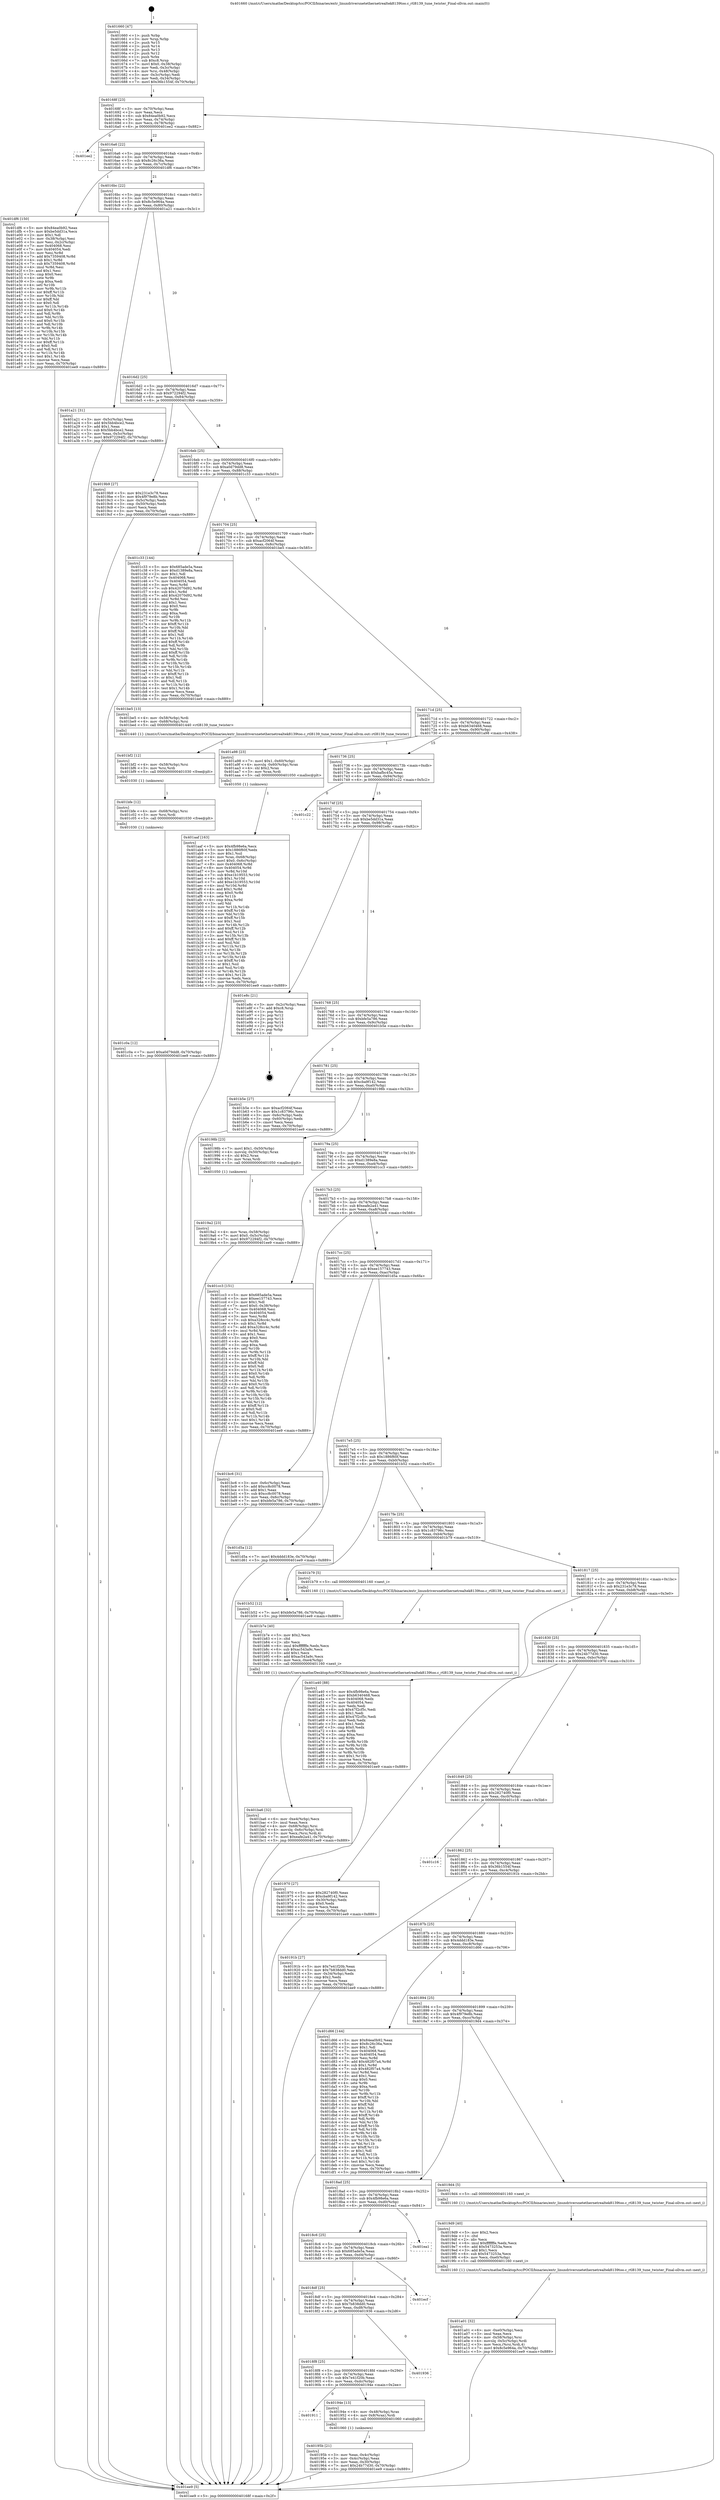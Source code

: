 digraph "0x401660" {
  label = "0x401660 (/mnt/c/Users/mathe/Desktop/tcc/POCII/binaries/extr_linuxdriversnetethernetrealtek8139too.c_rtl8139_tune_twister_Final-ollvm.out::main(0))"
  labelloc = "t"
  node[shape=record]

  Entry [label="",width=0.3,height=0.3,shape=circle,fillcolor=black,style=filled]
  "0x40168f" [label="{
     0x40168f [23]\l
     | [instrs]\l
     &nbsp;&nbsp;0x40168f \<+3\>: mov -0x70(%rbp),%eax\l
     &nbsp;&nbsp;0x401692 \<+2\>: mov %eax,%ecx\l
     &nbsp;&nbsp;0x401694 \<+6\>: sub $0x84ea0b92,%ecx\l
     &nbsp;&nbsp;0x40169a \<+3\>: mov %eax,-0x74(%rbp)\l
     &nbsp;&nbsp;0x40169d \<+3\>: mov %ecx,-0x78(%rbp)\l
     &nbsp;&nbsp;0x4016a0 \<+6\>: je 0000000000401ee2 \<main+0x882\>\l
  }"]
  "0x401ee2" [label="{
     0x401ee2\l
  }", style=dashed]
  "0x4016a6" [label="{
     0x4016a6 [22]\l
     | [instrs]\l
     &nbsp;&nbsp;0x4016a6 \<+5\>: jmp 00000000004016ab \<main+0x4b\>\l
     &nbsp;&nbsp;0x4016ab \<+3\>: mov -0x74(%rbp),%eax\l
     &nbsp;&nbsp;0x4016ae \<+5\>: sub $0x8c26c36a,%eax\l
     &nbsp;&nbsp;0x4016b3 \<+3\>: mov %eax,-0x7c(%rbp)\l
     &nbsp;&nbsp;0x4016b6 \<+6\>: je 0000000000401df6 \<main+0x796\>\l
  }"]
  Exit [label="",width=0.3,height=0.3,shape=circle,fillcolor=black,style=filled,peripheries=2]
  "0x401df6" [label="{
     0x401df6 [150]\l
     | [instrs]\l
     &nbsp;&nbsp;0x401df6 \<+5\>: mov $0x84ea0b92,%eax\l
     &nbsp;&nbsp;0x401dfb \<+5\>: mov $0xbe5dd31a,%ecx\l
     &nbsp;&nbsp;0x401e00 \<+2\>: mov $0x1,%dl\l
     &nbsp;&nbsp;0x401e02 \<+3\>: mov -0x38(%rbp),%esi\l
     &nbsp;&nbsp;0x401e05 \<+3\>: mov %esi,-0x2c(%rbp)\l
     &nbsp;&nbsp;0x401e08 \<+7\>: mov 0x404068,%esi\l
     &nbsp;&nbsp;0x401e0f \<+7\>: mov 0x404054,%edi\l
     &nbsp;&nbsp;0x401e16 \<+3\>: mov %esi,%r8d\l
     &nbsp;&nbsp;0x401e19 \<+7\>: add $0x7359408,%r8d\l
     &nbsp;&nbsp;0x401e20 \<+4\>: sub $0x1,%r8d\l
     &nbsp;&nbsp;0x401e24 \<+7\>: sub $0x7359408,%r8d\l
     &nbsp;&nbsp;0x401e2b \<+4\>: imul %r8d,%esi\l
     &nbsp;&nbsp;0x401e2f \<+3\>: and $0x1,%esi\l
     &nbsp;&nbsp;0x401e32 \<+3\>: cmp $0x0,%esi\l
     &nbsp;&nbsp;0x401e35 \<+4\>: sete %r9b\l
     &nbsp;&nbsp;0x401e39 \<+3\>: cmp $0xa,%edi\l
     &nbsp;&nbsp;0x401e3c \<+4\>: setl %r10b\l
     &nbsp;&nbsp;0x401e40 \<+3\>: mov %r9b,%r11b\l
     &nbsp;&nbsp;0x401e43 \<+4\>: xor $0xff,%r11b\l
     &nbsp;&nbsp;0x401e47 \<+3\>: mov %r10b,%bl\l
     &nbsp;&nbsp;0x401e4a \<+3\>: xor $0xff,%bl\l
     &nbsp;&nbsp;0x401e4d \<+3\>: xor $0x0,%dl\l
     &nbsp;&nbsp;0x401e50 \<+3\>: mov %r11b,%r14b\l
     &nbsp;&nbsp;0x401e53 \<+4\>: and $0x0,%r14b\l
     &nbsp;&nbsp;0x401e57 \<+3\>: and %dl,%r9b\l
     &nbsp;&nbsp;0x401e5a \<+3\>: mov %bl,%r15b\l
     &nbsp;&nbsp;0x401e5d \<+4\>: and $0x0,%r15b\l
     &nbsp;&nbsp;0x401e61 \<+3\>: and %dl,%r10b\l
     &nbsp;&nbsp;0x401e64 \<+3\>: or %r9b,%r14b\l
     &nbsp;&nbsp;0x401e67 \<+3\>: or %r10b,%r15b\l
     &nbsp;&nbsp;0x401e6a \<+3\>: xor %r15b,%r14b\l
     &nbsp;&nbsp;0x401e6d \<+3\>: or %bl,%r11b\l
     &nbsp;&nbsp;0x401e70 \<+4\>: xor $0xff,%r11b\l
     &nbsp;&nbsp;0x401e74 \<+3\>: or $0x0,%dl\l
     &nbsp;&nbsp;0x401e77 \<+3\>: and %dl,%r11b\l
     &nbsp;&nbsp;0x401e7a \<+3\>: or %r11b,%r14b\l
     &nbsp;&nbsp;0x401e7d \<+4\>: test $0x1,%r14b\l
     &nbsp;&nbsp;0x401e81 \<+3\>: cmovne %ecx,%eax\l
     &nbsp;&nbsp;0x401e84 \<+3\>: mov %eax,-0x70(%rbp)\l
     &nbsp;&nbsp;0x401e87 \<+5\>: jmp 0000000000401ee9 \<main+0x889\>\l
  }"]
  "0x4016bc" [label="{
     0x4016bc [22]\l
     | [instrs]\l
     &nbsp;&nbsp;0x4016bc \<+5\>: jmp 00000000004016c1 \<main+0x61\>\l
     &nbsp;&nbsp;0x4016c1 \<+3\>: mov -0x74(%rbp),%eax\l
     &nbsp;&nbsp;0x4016c4 \<+5\>: sub $0x8c5e964a,%eax\l
     &nbsp;&nbsp;0x4016c9 \<+3\>: mov %eax,-0x80(%rbp)\l
     &nbsp;&nbsp;0x4016cc \<+6\>: je 0000000000401a21 \<main+0x3c1\>\l
  }"]
  "0x401c0a" [label="{
     0x401c0a [12]\l
     | [instrs]\l
     &nbsp;&nbsp;0x401c0a \<+7\>: movl $0xa0d79dd8,-0x70(%rbp)\l
     &nbsp;&nbsp;0x401c11 \<+5\>: jmp 0000000000401ee9 \<main+0x889\>\l
  }"]
  "0x401a21" [label="{
     0x401a21 [31]\l
     | [instrs]\l
     &nbsp;&nbsp;0x401a21 \<+3\>: mov -0x5c(%rbp),%eax\l
     &nbsp;&nbsp;0x401a24 \<+5\>: add $0x5bb4bce2,%eax\l
     &nbsp;&nbsp;0x401a29 \<+3\>: add $0x1,%eax\l
     &nbsp;&nbsp;0x401a2c \<+5\>: sub $0x5bb4bce2,%eax\l
     &nbsp;&nbsp;0x401a31 \<+3\>: mov %eax,-0x5c(%rbp)\l
     &nbsp;&nbsp;0x401a34 \<+7\>: movl $0x972294f2,-0x70(%rbp)\l
     &nbsp;&nbsp;0x401a3b \<+5\>: jmp 0000000000401ee9 \<main+0x889\>\l
  }"]
  "0x4016d2" [label="{
     0x4016d2 [25]\l
     | [instrs]\l
     &nbsp;&nbsp;0x4016d2 \<+5\>: jmp 00000000004016d7 \<main+0x77\>\l
     &nbsp;&nbsp;0x4016d7 \<+3\>: mov -0x74(%rbp),%eax\l
     &nbsp;&nbsp;0x4016da \<+5\>: sub $0x972294f2,%eax\l
     &nbsp;&nbsp;0x4016df \<+6\>: mov %eax,-0x84(%rbp)\l
     &nbsp;&nbsp;0x4016e5 \<+6\>: je 00000000004019b9 \<main+0x359\>\l
  }"]
  "0x401bfe" [label="{
     0x401bfe [12]\l
     | [instrs]\l
     &nbsp;&nbsp;0x401bfe \<+4\>: mov -0x68(%rbp),%rsi\l
     &nbsp;&nbsp;0x401c02 \<+3\>: mov %rsi,%rdi\l
     &nbsp;&nbsp;0x401c05 \<+5\>: call 0000000000401030 \<free@plt\>\l
     | [calls]\l
     &nbsp;&nbsp;0x401030 \{1\} (unknown)\l
  }"]
  "0x4019b9" [label="{
     0x4019b9 [27]\l
     | [instrs]\l
     &nbsp;&nbsp;0x4019b9 \<+5\>: mov $0x231e3c78,%eax\l
     &nbsp;&nbsp;0x4019be \<+5\>: mov $0x4f979e8b,%ecx\l
     &nbsp;&nbsp;0x4019c3 \<+3\>: mov -0x5c(%rbp),%edx\l
     &nbsp;&nbsp;0x4019c6 \<+3\>: cmp -0x50(%rbp),%edx\l
     &nbsp;&nbsp;0x4019c9 \<+3\>: cmovl %ecx,%eax\l
     &nbsp;&nbsp;0x4019cc \<+3\>: mov %eax,-0x70(%rbp)\l
     &nbsp;&nbsp;0x4019cf \<+5\>: jmp 0000000000401ee9 \<main+0x889\>\l
  }"]
  "0x4016eb" [label="{
     0x4016eb [25]\l
     | [instrs]\l
     &nbsp;&nbsp;0x4016eb \<+5\>: jmp 00000000004016f0 \<main+0x90\>\l
     &nbsp;&nbsp;0x4016f0 \<+3\>: mov -0x74(%rbp),%eax\l
     &nbsp;&nbsp;0x4016f3 \<+5\>: sub $0xa0d79dd8,%eax\l
     &nbsp;&nbsp;0x4016f8 \<+6\>: mov %eax,-0x88(%rbp)\l
     &nbsp;&nbsp;0x4016fe \<+6\>: je 0000000000401c33 \<main+0x5d3\>\l
  }"]
  "0x401bf2" [label="{
     0x401bf2 [12]\l
     | [instrs]\l
     &nbsp;&nbsp;0x401bf2 \<+4\>: mov -0x58(%rbp),%rsi\l
     &nbsp;&nbsp;0x401bf6 \<+3\>: mov %rsi,%rdi\l
     &nbsp;&nbsp;0x401bf9 \<+5\>: call 0000000000401030 \<free@plt\>\l
     | [calls]\l
     &nbsp;&nbsp;0x401030 \{1\} (unknown)\l
  }"]
  "0x401c33" [label="{
     0x401c33 [144]\l
     | [instrs]\l
     &nbsp;&nbsp;0x401c33 \<+5\>: mov $0x685ade5a,%eax\l
     &nbsp;&nbsp;0x401c38 \<+5\>: mov $0xd1389e8a,%ecx\l
     &nbsp;&nbsp;0x401c3d \<+2\>: mov $0x1,%dl\l
     &nbsp;&nbsp;0x401c3f \<+7\>: mov 0x404068,%esi\l
     &nbsp;&nbsp;0x401c46 \<+7\>: mov 0x404054,%edi\l
     &nbsp;&nbsp;0x401c4d \<+3\>: mov %esi,%r8d\l
     &nbsp;&nbsp;0x401c50 \<+7\>: sub $0x42070d92,%r8d\l
     &nbsp;&nbsp;0x401c57 \<+4\>: sub $0x1,%r8d\l
     &nbsp;&nbsp;0x401c5b \<+7\>: add $0x42070d92,%r8d\l
     &nbsp;&nbsp;0x401c62 \<+4\>: imul %r8d,%esi\l
     &nbsp;&nbsp;0x401c66 \<+3\>: and $0x1,%esi\l
     &nbsp;&nbsp;0x401c69 \<+3\>: cmp $0x0,%esi\l
     &nbsp;&nbsp;0x401c6c \<+4\>: sete %r9b\l
     &nbsp;&nbsp;0x401c70 \<+3\>: cmp $0xa,%edi\l
     &nbsp;&nbsp;0x401c73 \<+4\>: setl %r10b\l
     &nbsp;&nbsp;0x401c77 \<+3\>: mov %r9b,%r11b\l
     &nbsp;&nbsp;0x401c7a \<+4\>: xor $0xff,%r11b\l
     &nbsp;&nbsp;0x401c7e \<+3\>: mov %r10b,%bl\l
     &nbsp;&nbsp;0x401c81 \<+3\>: xor $0xff,%bl\l
     &nbsp;&nbsp;0x401c84 \<+3\>: xor $0x1,%dl\l
     &nbsp;&nbsp;0x401c87 \<+3\>: mov %r11b,%r14b\l
     &nbsp;&nbsp;0x401c8a \<+4\>: and $0xff,%r14b\l
     &nbsp;&nbsp;0x401c8e \<+3\>: and %dl,%r9b\l
     &nbsp;&nbsp;0x401c91 \<+3\>: mov %bl,%r15b\l
     &nbsp;&nbsp;0x401c94 \<+4\>: and $0xff,%r15b\l
     &nbsp;&nbsp;0x401c98 \<+3\>: and %dl,%r10b\l
     &nbsp;&nbsp;0x401c9b \<+3\>: or %r9b,%r14b\l
     &nbsp;&nbsp;0x401c9e \<+3\>: or %r10b,%r15b\l
     &nbsp;&nbsp;0x401ca1 \<+3\>: xor %r15b,%r14b\l
     &nbsp;&nbsp;0x401ca4 \<+3\>: or %bl,%r11b\l
     &nbsp;&nbsp;0x401ca7 \<+4\>: xor $0xff,%r11b\l
     &nbsp;&nbsp;0x401cab \<+3\>: or $0x1,%dl\l
     &nbsp;&nbsp;0x401cae \<+3\>: and %dl,%r11b\l
     &nbsp;&nbsp;0x401cb1 \<+3\>: or %r11b,%r14b\l
     &nbsp;&nbsp;0x401cb4 \<+4\>: test $0x1,%r14b\l
     &nbsp;&nbsp;0x401cb8 \<+3\>: cmovne %ecx,%eax\l
     &nbsp;&nbsp;0x401cbb \<+3\>: mov %eax,-0x70(%rbp)\l
     &nbsp;&nbsp;0x401cbe \<+5\>: jmp 0000000000401ee9 \<main+0x889\>\l
  }"]
  "0x401704" [label="{
     0x401704 [25]\l
     | [instrs]\l
     &nbsp;&nbsp;0x401704 \<+5\>: jmp 0000000000401709 \<main+0xa9\>\l
     &nbsp;&nbsp;0x401709 \<+3\>: mov -0x74(%rbp),%eax\l
     &nbsp;&nbsp;0x40170c \<+5\>: sub $0xacf2064f,%eax\l
     &nbsp;&nbsp;0x401711 \<+6\>: mov %eax,-0x8c(%rbp)\l
     &nbsp;&nbsp;0x401717 \<+6\>: je 0000000000401be5 \<main+0x585\>\l
  }"]
  "0x401ba6" [label="{
     0x401ba6 [32]\l
     | [instrs]\l
     &nbsp;&nbsp;0x401ba6 \<+6\>: mov -0xe4(%rbp),%ecx\l
     &nbsp;&nbsp;0x401bac \<+3\>: imul %eax,%ecx\l
     &nbsp;&nbsp;0x401baf \<+4\>: mov -0x68(%rbp),%rsi\l
     &nbsp;&nbsp;0x401bb3 \<+4\>: movslq -0x6c(%rbp),%rdi\l
     &nbsp;&nbsp;0x401bb7 \<+3\>: mov %ecx,(%rsi,%rdi,4)\l
     &nbsp;&nbsp;0x401bba \<+7\>: movl $0xeafe2a41,-0x70(%rbp)\l
     &nbsp;&nbsp;0x401bc1 \<+5\>: jmp 0000000000401ee9 \<main+0x889\>\l
  }"]
  "0x401be5" [label="{
     0x401be5 [13]\l
     | [instrs]\l
     &nbsp;&nbsp;0x401be5 \<+4\>: mov -0x58(%rbp),%rdi\l
     &nbsp;&nbsp;0x401be9 \<+4\>: mov -0x68(%rbp),%rsi\l
     &nbsp;&nbsp;0x401bed \<+5\>: call 0000000000401440 \<rtl8139_tune_twister\>\l
     | [calls]\l
     &nbsp;&nbsp;0x401440 \{1\} (/mnt/c/Users/mathe/Desktop/tcc/POCII/binaries/extr_linuxdriversnetethernetrealtek8139too.c_rtl8139_tune_twister_Final-ollvm.out::rtl8139_tune_twister)\l
  }"]
  "0x40171d" [label="{
     0x40171d [25]\l
     | [instrs]\l
     &nbsp;&nbsp;0x40171d \<+5\>: jmp 0000000000401722 \<main+0xc2\>\l
     &nbsp;&nbsp;0x401722 \<+3\>: mov -0x74(%rbp),%eax\l
     &nbsp;&nbsp;0x401725 \<+5\>: sub $0xb6340468,%eax\l
     &nbsp;&nbsp;0x40172a \<+6\>: mov %eax,-0x90(%rbp)\l
     &nbsp;&nbsp;0x401730 \<+6\>: je 0000000000401a98 \<main+0x438\>\l
  }"]
  "0x401b7e" [label="{
     0x401b7e [40]\l
     | [instrs]\l
     &nbsp;&nbsp;0x401b7e \<+5\>: mov $0x2,%ecx\l
     &nbsp;&nbsp;0x401b83 \<+1\>: cltd\l
     &nbsp;&nbsp;0x401b84 \<+2\>: idiv %ecx\l
     &nbsp;&nbsp;0x401b86 \<+6\>: imul $0xfffffffe,%edx,%ecx\l
     &nbsp;&nbsp;0x401b8c \<+6\>: sub $0xac543a9c,%ecx\l
     &nbsp;&nbsp;0x401b92 \<+3\>: add $0x1,%ecx\l
     &nbsp;&nbsp;0x401b95 \<+6\>: add $0xac543a9c,%ecx\l
     &nbsp;&nbsp;0x401b9b \<+6\>: mov %ecx,-0xe4(%rbp)\l
     &nbsp;&nbsp;0x401ba1 \<+5\>: call 0000000000401160 \<next_i\>\l
     | [calls]\l
     &nbsp;&nbsp;0x401160 \{1\} (/mnt/c/Users/mathe/Desktop/tcc/POCII/binaries/extr_linuxdriversnetethernetrealtek8139too.c_rtl8139_tune_twister_Final-ollvm.out::next_i)\l
  }"]
  "0x401a98" [label="{
     0x401a98 [23]\l
     | [instrs]\l
     &nbsp;&nbsp;0x401a98 \<+7\>: movl $0x1,-0x60(%rbp)\l
     &nbsp;&nbsp;0x401a9f \<+4\>: movslq -0x60(%rbp),%rax\l
     &nbsp;&nbsp;0x401aa3 \<+4\>: shl $0x2,%rax\l
     &nbsp;&nbsp;0x401aa7 \<+3\>: mov %rax,%rdi\l
     &nbsp;&nbsp;0x401aaa \<+5\>: call 0000000000401050 \<malloc@plt\>\l
     | [calls]\l
     &nbsp;&nbsp;0x401050 \{1\} (unknown)\l
  }"]
  "0x401736" [label="{
     0x401736 [25]\l
     | [instrs]\l
     &nbsp;&nbsp;0x401736 \<+5\>: jmp 000000000040173b \<main+0xdb\>\l
     &nbsp;&nbsp;0x40173b \<+3\>: mov -0x74(%rbp),%eax\l
     &nbsp;&nbsp;0x40173e \<+5\>: sub $0xbafbc45a,%eax\l
     &nbsp;&nbsp;0x401743 \<+6\>: mov %eax,-0x94(%rbp)\l
     &nbsp;&nbsp;0x401749 \<+6\>: je 0000000000401c22 \<main+0x5c2\>\l
  }"]
  "0x401aaf" [label="{
     0x401aaf [163]\l
     | [instrs]\l
     &nbsp;&nbsp;0x401aaf \<+5\>: mov $0x4fb98e6a,%ecx\l
     &nbsp;&nbsp;0x401ab4 \<+5\>: mov $0x1886f60f,%edx\l
     &nbsp;&nbsp;0x401ab9 \<+3\>: mov $0x1,%sil\l
     &nbsp;&nbsp;0x401abc \<+4\>: mov %rax,-0x68(%rbp)\l
     &nbsp;&nbsp;0x401ac0 \<+7\>: movl $0x0,-0x6c(%rbp)\l
     &nbsp;&nbsp;0x401ac7 \<+8\>: mov 0x404068,%r8d\l
     &nbsp;&nbsp;0x401acf \<+8\>: mov 0x404054,%r9d\l
     &nbsp;&nbsp;0x401ad7 \<+3\>: mov %r8d,%r10d\l
     &nbsp;&nbsp;0x401ada \<+7\>: sub $0xe1b19553,%r10d\l
     &nbsp;&nbsp;0x401ae1 \<+4\>: sub $0x1,%r10d\l
     &nbsp;&nbsp;0x401ae5 \<+7\>: add $0xe1b19553,%r10d\l
     &nbsp;&nbsp;0x401aec \<+4\>: imul %r10d,%r8d\l
     &nbsp;&nbsp;0x401af0 \<+4\>: and $0x1,%r8d\l
     &nbsp;&nbsp;0x401af4 \<+4\>: cmp $0x0,%r8d\l
     &nbsp;&nbsp;0x401af8 \<+4\>: sete %r11b\l
     &nbsp;&nbsp;0x401afc \<+4\>: cmp $0xa,%r9d\l
     &nbsp;&nbsp;0x401b00 \<+3\>: setl %bl\l
     &nbsp;&nbsp;0x401b03 \<+3\>: mov %r11b,%r14b\l
     &nbsp;&nbsp;0x401b06 \<+4\>: xor $0xff,%r14b\l
     &nbsp;&nbsp;0x401b0a \<+3\>: mov %bl,%r15b\l
     &nbsp;&nbsp;0x401b0d \<+4\>: xor $0xff,%r15b\l
     &nbsp;&nbsp;0x401b11 \<+4\>: xor $0x1,%sil\l
     &nbsp;&nbsp;0x401b15 \<+3\>: mov %r14b,%r12b\l
     &nbsp;&nbsp;0x401b18 \<+4\>: and $0xff,%r12b\l
     &nbsp;&nbsp;0x401b1c \<+3\>: and %sil,%r11b\l
     &nbsp;&nbsp;0x401b1f \<+3\>: mov %r15b,%r13b\l
     &nbsp;&nbsp;0x401b22 \<+4\>: and $0xff,%r13b\l
     &nbsp;&nbsp;0x401b26 \<+3\>: and %sil,%bl\l
     &nbsp;&nbsp;0x401b29 \<+3\>: or %r11b,%r12b\l
     &nbsp;&nbsp;0x401b2c \<+3\>: or %bl,%r13b\l
     &nbsp;&nbsp;0x401b2f \<+3\>: xor %r13b,%r12b\l
     &nbsp;&nbsp;0x401b32 \<+3\>: or %r15b,%r14b\l
     &nbsp;&nbsp;0x401b35 \<+4\>: xor $0xff,%r14b\l
     &nbsp;&nbsp;0x401b39 \<+4\>: or $0x1,%sil\l
     &nbsp;&nbsp;0x401b3d \<+3\>: and %sil,%r14b\l
     &nbsp;&nbsp;0x401b40 \<+3\>: or %r14b,%r12b\l
     &nbsp;&nbsp;0x401b43 \<+4\>: test $0x1,%r12b\l
     &nbsp;&nbsp;0x401b47 \<+3\>: cmovne %edx,%ecx\l
     &nbsp;&nbsp;0x401b4a \<+3\>: mov %ecx,-0x70(%rbp)\l
     &nbsp;&nbsp;0x401b4d \<+5\>: jmp 0000000000401ee9 \<main+0x889\>\l
  }"]
  "0x401c22" [label="{
     0x401c22\l
  }", style=dashed]
  "0x40174f" [label="{
     0x40174f [25]\l
     | [instrs]\l
     &nbsp;&nbsp;0x40174f \<+5\>: jmp 0000000000401754 \<main+0xf4\>\l
     &nbsp;&nbsp;0x401754 \<+3\>: mov -0x74(%rbp),%eax\l
     &nbsp;&nbsp;0x401757 \<+5\>: sub $0xbe5dd31a,%eax\l
     &nbsp;&nbsp;0x40175c \<+6\>: mov %eax,-0x98(%rbp)\l
     &nbsp;&nbsp;0x401762 \<+6\>: je 0000000000401e8c \<main+0x82c\>\l
  }"]
  "0x401a01" [label="{
     0x401a01 [32]\l
     | [instrs]\l
     &nbsp;&nbsp;0x401a01 \<+6\>: mov -0xe0(%rbp),%ecx\l
     &nbsp;&nbsp;0x401a07 \<+3\>: imul %eax,%ecx\l
     &nbsp;&nbsp;0x401a0a \<+4\>: mov -0x58(%rbp),%rsi\l
     &nbsp;&nbsp;0x401a0e \<+4\>: movslq -0x5c(%rbp),%rdi\l
     &nbsp;&nbsp;0x401a12 \<+3\>: mov %ecx,(%rsi,%rdi,4)\l
     &nbsp;&nbsp;0x401a15 \<+7\>: movl $0x8c5e964a,-0x70(%rbp)\l
     &nbsp;&nbsp;0x401a1c \<+5\>: jmp 0000000000401ee9 \<main+0x889\>\l
  }"]
  "0x401e8c" [label="{
     0x401e8c [21]\l
     | [instrs]\l
     &nbsp;&nbsp;0x401e8c \<+3\>: mov -0x2c(%rbp),%eax\l
     &nbsp;&nbsp;0x401e8f \<+7\>: add $0xc8,%rsp\l
     &nbsp;&nbsp;0x401e96 \<+1\>: pop %rbx\l
     &nbsp;&nbsp;0x401e97 \<+2\>: pop %r12\l
     &nbsp;&nbsp;0x401e99 \<+2\>: pop %r13\l
     &nbsp;&nbsp;0x401e9b \<+2\>: pop %r14\l
     &nbsp;&nbsp;0x401e9d \<+2\>: pop %r15\l
     &nbsp;&nbsp;0x401e9f \<+1\>: pop %rbp\l
     &nbsp;&nbsp;0x401ea0 \<+1\>: ret\l
  }"]
  "0x401768" [label="{
     0x401768 [25]\l
     | [instrs]\l
     &nbsp;&nbsp;0x401768 \<+5\>: jmp 000000000040176d \<main+0x10d\>\l
     &nbsp;&nbsp;0x40176d \<+3\>: mov -0x74(%rbp),%eax\l
     &nbsp;&nbsp;0x401770 \<+5\>: sub $0xbfe5a786,%eax\l
     &nbsp;&nbsp;0x401775 \<+6\>: mov %eax,-0x9c(%rbp)\l
     &nbsp;&nbsp;0x40177b \<+6\>: je 0000000000401b5e \<main+0x4fe\>\l
  }"]
  "0x4019d9" [label="{
     0x4019d9 [40]\l
     | [instrs]\l
     &nbsp;&nbsp;0x4019d9 \<+5\>: mov $0x2,%ecx\l
     &nbsp;&nbsp;0x4019de \<+1\>: cltd\l
     &nbsp;&nbsp;0x4019df \<+2\>: idiv %ecx\l
     &nbsp;&nbsp;0x4019e1 \<+6\>: imul $0xfffffffe,%edx,%ecx\l
     &nbsp;&nbsp;0x4019e7 \<+6\>: add $0x5473253a,%ecx\l
     &nbsp;&nbsp;0x4019ed \<+3\>: add $0x1,%ecx\l
     &nbsp;&nbsp;0x4019f0 \<+6\>: sub $0x5473253a,%ecx\l
     &nbsp;&nbsp;0x4019f6 \<+6\>: mov %ecx,-0xe0(%rbp)\l
     &nbsp;&nbsp;0x4019fc \<+5\>: call 0000000000401160 \<next_i\>\l
     | [calls]\l
     &nbsp;&nbsp;0x401160 \{1\} (/mnt/c/Users/mathe/Desktop/tcc/POCII/binaries/extr_linuxdriversnetethernetrealtek8139too.c_rtl8139_tune_twister_Final-ollvm.out::next_i)\l
  }"]
  "0x401b5e" [label="{
     0x401b5e [27]\l
     | [instrs]\l
     &nbsp;&nbsp;0x401b5e \<+5\>: mov $0xacf2064f,%eax\l
     &nbsp;&nbsp;0x401b63 \<+5\>: mov $0x1c83796c,%ecx\l
     &nbsp;&nbsp;0x401b68 \<+3\>: mov -0x6c(%rbp),%edx\l
     &nbsp;&nbsp;0x401b6b \<+3\>: cmp -0x60(%rbp),%edx\l
     &nbsp;&nbsp;0x401b6e \<+3\>: cmovl %ecx,%eax\l
     &nbsp;&nbsp;0x401b71 \<+3\>: mov %eax,-0x70(%rbp)\l
     &nbsp;&nbsp;0x401b74 \<+5\>: jmp 0000000000401ee9 \<main+0x889\>\l
  }"]
  "0x401781" [label="{
     0x401781 [25]\l
     | [instrs]\l
     &nbsp;&nbsp;0x401781 \<+5\>: jmp 0000000000401786 \<main+0x126\>\l
     &nbsp;&nbsp;0x401786 \<+3\>: mov -0x74(%rbp),%eax\l
     &nbsp;&nbsp;0x401789 \<+5\>: sub $0xcba9f142,%eax\l
     &nbsp;&nbsp;0x40178e \<+6\>: mov %eax,-0xa0(%rbp)\l
     &nbsp;&nbsp;0x401794 \<+6\>: je 000000000040198b \<main+0x32b\>\l
  }"]
  "0x4019a2" [label="{
     0x4019a2 [23]\l
     | [instrs]\l
     &nbsp;&nbsp;0x4019a2 \<+4\>: mov %rax,-0x58(%rbp)\l
     &nbsp;&nbsp;0x4019a6 \<+7\>: movl $0x0,-0x5c(%rbp)\l
     &nbsp;&nbsp;0x4019ad \<+7\>: movl $0x972294f2,-0x70(%rbp)\l
     &nbsp;&nbsp;0x4019b4 \<+5\>: jmp 0000000000401ee9 \<main+0x889\>\l
  }"]
  "0x40198b" [label="{
     0x40198b [23]\l
     | [instrs]\l
     &nbsp;&nbsp;0x40198b \<+7\>: movl $0x1,-0x50(%rbp)\l
     &nbsp;&nbsp;0x401992 \<+4\>: movslq -0x50(%rbp),%rax\l
     &nbsp;&nbsp;0x401996 \<+4\>: shl $0x2,%rax\l
     &nbsp;&nbsp;0x40199a \<+3\>: mov %rax,%rdi\l
     &nbsp;&nbsp;0x40199d \<+5\>: call 0000000000401050 \<malloc@plt\>\l
     | [calls]\l
     &nbsp;&nbsp;0x401050 \{1\} (unknown)\l
  }"]
  "0x40179a" [label="{
     0x40179a [25]\l
     | [instrs]\l
     &nbsp;&nbsp;0x40179a \<+5\>: jmp 000000000040179f \<main+0x13f\>\l
     &nbsp;&nbsp;0x40179f \<+3\>: mov -0x74(%rbp),%eax\l
     &nbsp;&nbsp;0x4017a2 \<+5\>: sub $0xd1389e8a,%eax\l
     &nbsp;&nbsp;0x4017a7 \<+6\>: mov %eax,-0xa4(%rbp)\l
     &nbsp;&nbsp;0x4017ad \<+6\>: je 0000000000401cc3 \<main+0x663\>\l
  }"]
  "0x40195b" [label="{
     0x40195b [21]\l
     | [instrs]\l
     &nbsp;&nbsp;0x40195b \<+3\>: mov %eax,-0x4c(%rbp)\l
     &nbsp;&nbsp;0x40195e \<+3\>: mov -0x4c(%rbp),%eax\l
     &nbsp;&nbsp;0x401961 \<+3\>: mov %eax,-0x30(%rbp)\l
     &nbsp;&nbsp;0x401964 \<+7\>: movl $0x24b77d30,-0x70(%rbp)\l
     &nbsp;&nbsp;0x40196b \<+5\>: jmp 0000000000401ee9 \<main+0x889\>\l
  }"]
  "0x401cc3" [label="{
     0x401cc3 [151]\l
     | [instrs]\l
     &nbsp;&nbsp;0x401cc3 \<+5\>: mov $0x685ade5a,%eax\l
     &nbsp;&nbsp;0x401cc8 \<+5\>: mov $0xee157743,%ecx\l
     &nbsp;&nbsp;0x401ccd \<+2\>: mov $0x1,%dl\l
     &nbsp;&nbsp;0x401ccf \<+7\>: movl $0x0,-0x38(%rbp)\l
     &nbsp;&nbsp;0x401cd6 \<+7\>: mov 0x404068,%esi\l
     &nbsp;&nbsp;0x401cdd \<+7\>: mov 0x404054,%edi\l
     &nbsp;&nbsp;0x401ce4 \<+3\>: mov %esi,%r8d\l
     &nbsp;&nbsp;0x401ce7 \<+7\>: sub $0xa328cc4c,%r8d\l
     &nbsp;&nbsp;0x401cee \<+4\>: sub $0x1,%r8d\l
     &nbsp;&nbsp;0x401cf2 \<+7\>: add $0xa328cc4c,%r8d\l
     &nbsp;&nbsp;0x401cf9 \<+4\>: imul %r8d,%esi\l
     &nbsp;&nbsp;0x401cfd \<+3\>: and $0x1,%esi\l
     &nbsp;&nbsp;0x401d00 \<+3\>: cmp $0x0,%esi\l
     &nbsp;&nbsp;0x401d03 \<+4\>: sete %r9b\l
     &nbsp;&nbsp;0x401d07 \<+3\>: cmp $0xa,%edi\l
     &nbsp;&nbsp;0x401d0a \<+4\>: setl %r10b\l
     &nbsp;&nbsp;0x401d0e \<+3\>: mov %r9b,%r11b\l
     &nbsp;&nbsp;0x401d11 \<+4\>: xor $0xff,%r11b\l
     &nbsp;&nbsp;0x401d15 \<+3\>: mov %r10b,%bl\l
     &nbsp;&nbsp;0x401d18 \<+3\>: xor $0xff,%bl\l
     &nbsp;&nbsp;0x401d1b \<+3\>: xor $0x0,%dl\l
     &nbsp;&nbsp;0x401d1e \<+3\>: mov %r11b,%r14b\l
     &nbsp;&nbsp;0x401d21 \<+4\>: and $0x0,%r14b\l
     &nbsp;&nbsp;0x401d25 \<+3\>: and %dl,%r9b\l
     &nbsp;&nbsp;0x401d28 \<+3\>: mov %bl,%r15b\l
     &nbsp;&nbsp;0x401d2b \<+4\>: and $0x0,%r15b\l
     &nbsp;&nbsp;0x401d2f \<+3\>: and %dl,%r10b\l
     &nbsp;&nbsp;0x401d32 \<+3\>: or %r9b,%r14b\l
     &nbsp;&nbsp;0x401d35 \<+3\>: or %r10b,%r15b\l
     &nbsp;&nbsp;0x401d38 \<+3\>: xor %r15b,%r14b\l
     &nbsp;&nbsp;0x401d3b \<+3\>: or %bl,%r11b\l
     &nbsp;&nbsp;0x401d3e \<+4\>: xor $0xff,%r11b\l
     &nbsp;&nbsp;0x401d42 \<+3\>: or $0x0,%dl\l
     &nbsp;&nbsp;0x401d45 \<+3\>: and %dl,%r11b\l
     &nbsp;&nbsp;0x401d48 \<+3\>: or %r11b,%r14b\l
     &nbsp;&nbsp;0x401d4b \<+4\>: test $0x1,%r14b\l
     &nbsp;&nbsp;0x401d4f \<+3\>: cmovne %ecx,%eax\l
     &nbsp;&nbsp;0x401d52 \<+3\>: mov %eax,-0x70(%rbp)\l
     &nbsp;&nbsp;0x401d55 \<+5\>: jmp 0000000000401ee9 \<main+0x889\>\l
  }"]
  "0x4017b3" [label="{
     0x4017b3 [25]\l
     | [instrs]\l
     &nbsp;&nbsp;0x4017b3 \<+5\>: jmp 00000000004017b8 \<main+0x158\>\l
     &nbsp;&nbsp;0x4017b8 \<+3\>: mov -0x74(%rbp),%eax\l
     &nbsp;&nbsp;0x4017bb \<+5\>: sub $0xeafe2a41,%eax\l
     &nbsp;&nbsp;0x4017c0 \<+6\>: mov %eax,-0xa8(%rbp)\l
     &nbsp;&nbsp;0x4017c6 \<+6\>: je 0000000000401bc6 \<main+0x566\>\l
  }"]
  "0x401911" [label="{
     0x401911\l
  }", style=dashed]
  "0x401bc6" [label="{
     0x401bc6 [31]\l
     | [instrs]\l
     &nbsp;&nbsp;0x401bc6 \<+3\>: mov -0x6c(%rbp),%eax\l
     &nbsp;&nbsp;0x401bc9 \<+5\>: add $0xcc8c0078,%eax\l
     &nbsp;&nbsp;0x401bce \<+3\>: add $0x1,%eax\l
     &nbsp;&nbsp;0x401bd1 \<+5\>: sub $0xcc8c0078,%eax\l
     &nbsp;&nbsp;0x401bd6 \<+3\>: mov %eax,-0x6c(%rbp)\l
     &nbsp;&nbsp;0x401bd9 \<+7\>: movl $0xbfe5a786,-0x70(%rbp)\l
     &nbsp;&nbsp;0x401be0 \<+5\>: jmp 0000000000401ee9 \<main+0x889\>\l
  }"]
  "0x4017cc" [label="{
     0x4017cc [25]\l
     | [instrs]\l
     &nbsp;&nbsp;0x4017cc \<+5\>: jmp 00000000004017d1 \<main+0x171\>\l
     &nbsp;&nbsp;0x4017d1 \<+3\>: mov -0x74(%rbp),%eax\l
     &nbsp;&nbsp;0x4017d4 \<+5\>: sub $0xee157743,%eax\l
     &nbsp;&nbsp;0x4017d9 \<+6\>: mov %eax,-0xac(%rbp)\l
     &nbsp;&nbsp;0x4017df \<+6\>: je 0000000000401d5a \<main+0x6fa\>\l
  }"]
  "0x40194e" [label="{
     0x40194e [13]\l
     | [instrs]\l
     &nbsp;&nbsp;0x40194e \<+4\>: mov -0x48(%rbp),%rax\l
     &nbsp;&nbsp;0x401952 \<+4\>: mov 0x8(%rax),%rdi\l
     &nbsp;&nbsp;0x401956 \<+5\>: call 0000000000401060 \<atoi@plt\>\l
     | [calls]\l
     &nbsp;&nbsp;0x401060 \{1\} (unknown)\l
  }"]
  "0x401d5a" [label="{
     0x401d5a [12]\l
     | [instrs]\l
     &nbsp;&nbsp;0x401d5a \<+7\>: movl $0x4ddd183e,-0x70(%rbp)\l
     &nbsp;&nbsp;0x401d61 \<+5\>: jmp 0000000000401ee9 \<main+0x889\>\l
  }"]
  "0x4017e5" [label="{
     0x4017e5 [25]\l
     | [instrs]\l
     &nbsp;&nbsp;0x4017e5 \<+5\>: jmp 00000000004017ea \<main+0x18a\>\l
     &nbsp;&nbsp;0x4017ea \<+3\>: mov -0x74(%rbp),%eax\l
     &nbsp;&nbsp;0x4017ed \<+5\>: sub $0x1886f60f,%eax\l
     &nbsp;&nbsp;0x4017f2 \<+6\>: mov %eax,-0xb0(%rbp)\l
     &nbsp;&nbsp;0x4017f8 \<+6\>: je 0000000000401b52 \<main+0x4f2\>\l
  }"]
  "0x4018f8" [label="{
     0x4018f8 [25]\l
     | [instrs]\l
     &nbsp;&nbsp;0x4018f8 \<+5\>: jmp 00000000004018fd \<main+0x29d\>\l
     &nbsp;&nbsp;0x4018fd \<+3\>: mov -0x74(%rbp),%eax\l
     &nbsp;&nbsp;0x401900 \<+5\>: sub $0x7e41f20b,%eax\l
     &nbsp;&nbsp;0x401905 \<+6\>: mov %eax,-0xdc(%rbp)\l
     &nbsp;&nbsp;0x40190b \<+6\>: je 000000000040194e \<main+0x2ee\>\l
  }"]
  "0x401b52" [label="{
     0x401b52 [12]\l
     | [instrs]\l
     &nbsp;&nbsp;0x401b52 \<+7\>: movl $0xbfe5a786,-0x70(%rbp)\l
     &nbsp;&nbsp;0x401b59 \<+5\>: jmp 0000000000401ee9 \<main+0x889\>\l
  }"]
  "0x4017fe" [label="{
     0x4017fe [25]\l
     | [instrs]\l
     &nbsp;&nbsp;0x4017fe \<+5\>: jmp 0000000000401803 \<main+0x1a3\>\l
     &nbsp;&nbsp;0x401803 \<+3\>: mov -0x74(%rbp),%eax\l
     &nbsp;&nbsp;0x401806 \<+5\>: sub $0x1c83796c,%eax\l
     &nbsp;&nbsp;0x40180b \<+6\>: mov %eax,-0xb4(%rbp)\l
     &nbsp;&nbsp;0x401811 \<+6\>: je 0000000000401b79 \<main+0x519\>\l
  }"]
  "0x401936" [label="{
     0x401936\l
  }", style=dashed]
  "0x401b79" [label="{
     0x401b79 [5]\l
     | [instrs]\l
     &nbsp;&nbsp;0x401b79 \<+5\>: call 0000000000401160 \<next_i\>\l
     | [calls]\l
     &nbsp;&nbsp;0x401160 \{1\} (/mnt/c/Users/mathe/Desktop/tcc/POCII/binaries/extr_linuxdriversnetethernetrealtek8139too.c_rtl8139_tune_twister_Final-ollvm.out::next_i)\l
  }"]
  "0x401817" [label="{
     0x401817 [25]\l
     | [instrs]\l
     &nbsp;&nbsp;0x401817 \<+5\>: jmp 000000000040181c \<main+0x1bc\>\l
     &nbsp;&nbsp;0x40181c \<+3\>: mov -0x74(%rbp),%eax\l
     &nbsp;&nbsp;0x40181f \<+5\>: sub $0x231e3c78,%eax\l
     &nbsp;&nbsp;0x401824 \<+6\>: mov %eax,-0xb8(%rbp)\l
     &nbsp;&nbsp;0x40182a \<+6\>: je 0000000000401a40 \<main+0x3e0\>\l
  }"]
  "0x4018df" [label="{
     0x4018df [25]\l
     | [instrs]\l
     &nbsp;&nbsp;0x4018df \<+5\>: jmp 00000000004018e4 \<main+0x284\>\l
     &nbsp;&nbsp;0x4018e4 \<+3\>: mov -0x74(%rbp),%eax\l
     &nbsp;&nbsp;0x4018e7 \<+5\>: sub $0x7b838dd0,%eax\l
     &nbsp;&nbsp;0x4018ec \<+6\>: mov %eax,-0xd8(%rbp)\l
     &nbsp;&nbsp;0x4018f2 \<+6\>: je 0000000000401936 \<main+0x2d6\>\l
  }"]
  "0x401a40" [label="{
     0x401a40 [88]\l
     | [instrs]\l
     &nbsp;&nbsp;0x401a40 \<+5\>: mov $0x4fb98e6a,%eax\l
     &nbsp;&nbsp;0x401a45 \<+5\>: mov $0xb6340468,%ecx\l
     &nbsp;&nbsp;0x401a4a \<+7\>: mov 0x404068,%edx\l
     &nbsp;&nbsp;0x401a51 \<+7\>: mov 0x404054,%esi\l
     &nbsp;&nbsp;0x401a58 \<+2\>: mov %edx,%edi\l
     &nbsp;&nbsp;0x401a5a \<+6\>: sub $0x47f2cf5c,%edi\l
     &nbsp;&nbsp;0x401a60 \<+3\>: sub $0x1,%edi\l
     &nbsp;&nbsp;0x401a63 \<+6\>: add $0x47f2cf5c,%edi\l
     &nbsp;&nbsp;0x401a69 \<+3\>: imul %edi,%edx\l
     &nbsp;&nbsp;0x401a6c \<+3\>: and $0x1,%edx\l
     &nbsp;&nbsp;0x401a6f \<+3\>: cmp $0x0,%edx\l
     &nbsp;&nbsp;0x401a72 \<+4\>: sete %r8b\l
     &nbsp;&nbsp;0x401a76 \<+3\>: cmp $0xa,%esi\l
     &nbsp;&nbsp;0x401a79 \<+4\>: setl %r9b\l
     &nbsp;&nbsp;0x401a7d \<+3\>: mov %r8b,%r10b\l
     &nbsp;&nbsp;0x401a80 \<+3\>: and %r9b,%r10b\l
     &nbsp;&nbsp;0x401a83 \<+3\>: xor %r9b,%r8b\l
     &nbsp;&nbsp;0x401a86 \<+3\>: or %r8b,%r10b\l
     &nbsp;&nbsp;0x401a89 \<+4\>: test $0x1,%r10b\l
     &nbsp;&nbsp;0x401a8d \<+3\>: cmovne %ecx,%eax\l
     &nbsp;&nbsp;0x401a90 \<+3\>: mov %eax,-0x70(%rbp)\l
     &nbsp;&nbsp;0x401a93 \<+5\>: jmp 0000000000401ee9 \<main+0x889\>\l
  }"]
  "0x401830" [label="{
     0x401830 [25]\l
     | [instrs]\l
     &nbsp;&nbsp;0x401830 \<+5\>: jmp 0000000000401835 \<main+0x1d5\>\l
     &nbsp;&nbsp;0x401835 \<+3\>: mov -0x74(%rbp),%eax\l
     &nbsp;&nbsp;0x401838 \<+5\>: sub $0x24b77d30,%eax\l
     &nbsp;&nbsp;0x40183d \<+6\>: mov %eax,-0xbc(%rbp)\l
     &nbsp;&nbsp;0x401843 \<+6\>: je 0000000000401970 \<main+0x310\>\l
  }"]
  "0x401ecf" [label="{
     0x401ecf\l
  }", style=dashed]
  "0x401970" [label="{
     0x401970 [27]\l
     | [instrs]\l
     &nbsp;&nbsp;0x401970 \<+5\>: mov $0x282740f0,%eax\l
     &nbsp;&nbsp;0x401975 \<+5\>: mov $0xcba9f142,%ecx\l
     &nbsp;&nbsp;0x40197a \<+3\>: mov -0x30(%rbp),%edx\l
     &nbsp;&nbsp;0x40197d \<+3\>: cmp $0x0,%edx\l
     &nbsp;&nbsp;0x401980 \<+3\>: cmove %ecx,%eax\l
     &nbsp;&nbsp;0x401983 \<+3\>: mov %eax,-0x70(%rbp)\l
     &nbsp;&nbsp;0x401986 \<+5\>: jmp 0000000000401ee9 \<main+0x889\>\l
  }"]
  "0x401849" [label="{
     0x401849 [25]\l
     | [instrs]\l
     &nbsp;&nbsp;0x401849 \<+5\>: jmp 000000000040184e \<main+0x1ee\>\l
     &nbsp;&nbsp;0x40184e \<+3\>: mov -0x74(%rbp),%eax\l
     &nbsp;&nbsp;0x401851 \<+5\>: sub $0x282740f0,%eax\l
     &nbsp;&nbsp;0x401856 \<+6\>: mov %eax,-0xc0(%rbp)\l
     &nbsp;&nbsp;0x40185c \<+6\>: je 0000000000401c16 \<main+0x5b6\>\l
  }"]
  "0x4018c6" [label="{
     0x4018c6 [25]\l
     | [instrs]\l
     &nbsp;&nbsp;0x4018c6 \<+5\>: jmp 00000000004018cb \<main+0x26b\>\l
     &nbsp;&nbsp;0x4018cb \<+3\>: mov -0x74(%rbp),%eax\l
     &nbsp;&nbsp;0x4018ce \<+5\>: sub $0x685ade5a,%eax\l
     &nbsp;&nbsp;0x4018d3 \<+6\>: mov %eax,-0xd4(%rbp)\l
     &nbsp;&nbsp;0x4018d9 \<+6\>: je 0000000000401ecf \<main+0x86f\>\l
  }"]
  "0x401c16" [label="{
     0x401c16\l
  }", style=dashed]
  "0x401862" [label="{
     0x401862 [25]\l
     | [instrs]\l
     &nbsp;&nbsp;0x401862 \<+5\>: jmp 0000000000401867 \<main+0x207\>\l
     &nbsp;&nbsp;0x401867 \<+3\>: mov -0x74(%rbp),%eax\l
     &nbsp;&nbsp;0x40186a \<+5\>: sub $0x36b1554f,%eax\l
     &nbsp;&nbsp;0x40186f \<+6\>: mov %eax,-0xc4(%rbp)\l
     &nbsp;&nbsp;0x401875 \<+6\>: je 000000000040191b \<main+0x2bb\>\l
  }"]
  "0x401ea1" [label="{
     0x401ea1\l
  }", style=dashed]
  "0x40191b" [label="{
     0x40191b [27]\l
     | [instrs]\l
     &nbsp;&nbsp;0x40191b \<+5\>: mov $0x7e41f20b,%eax\l
     &nbsp;&nbsp;0x401920 \<+5\>: mov $0x7b838dd0,%ecx\l
     &nbsp;&nbsp;0x401925 \<+3\>: mov -0x34(%rbp),%edx\l
     &nbsp;&nbsp;0x401928 \<+3\>: cmp $0x2,%edx\l
     &nbsp;&nbsp;0x40192b \<+3\>: cmovne %ecx,%eax\l
     &nbsp;&nbsp;0x40192e \<+3\>: mov %eax,-0x70(%rbp)\l
     &nbsp;&nbsp;0x401931 \<+5\>: jmp 0000000000401ee9 \<main+0x889\>\l
  }"]
  "0x40187b" [label="{
     0x40187b [25]\l
     | [instrs]\l
     &nbsp;&nbsp;0x40187b \<+5\>: jmp 0000000000401880 \<main+0x220\>\l
     &nbsp;&nbsp;0x401880 \<+3\>: mov -0x74(%rbp),%eax\l
     &nbsp;&nbsp;0x401883 \<+5\>: sub $0x4ddd183e,%eax\l
     &nbsp;&nbsp;0x401888 \<+6\>: mov %eax,-0xc8(%rbp)\l
     &nbsp;&nbsp;0x40188e \<+6\>: je 0000000000401d66 \<main+0x706\>\l
  }"]
  "0x401ee9" [label="{
     0x401ee9 [5]\l
     | [instrs]\l
     &nbsp;&nbsp;0x401ee9 \<+5\>: jmp 000000000040168f \<main+0x2f\>\l
  }"]
  "0x401660" [label="{
     0x401660 [47]\l
     | [instrs]\l
     &nbsp;&nbsp;0x401660 \<+1\>: push %rbp\l
     &nbsp;&nbsp;0x401661 \<+3\>: mov %rsp,%rbp\l
     &nbsp;&nbsp;0x401664 \<+2\>: push %r15\l
     &nbsp;&nbsp;0x401666 \<+2\>: push %r14\l
     &nbsp;&nbsp;0x401668 \<+2\>: push %r13\l
     &nbsp;&nbsp;0x40166a \<+2\>: push %r12\l
     &nbsp;&nbsp;0x40166c \<+1\>: push %rbx\l
     &nbsp;&nbsp;0x40166d \<+7\>: sub $0xc8,%rsp\l
     &nbsp;&nbsp;0x401674 \<+7\>: movl $0x0,-0x38(%rbp)\l
     &nbsp;&nbsp;0x40167b \<+3\>: mov %edi,-0x3c(%rbp)\l
     &nbsp;&nbsp;0x40167e \<+4\>: mov %rsi,-0x48(%rbp)\l
     &nbsp;&nbsp;0x401682 \<+3\>: mov -0x3c(%rbp),%edi\l
     &nbsp;&nbsp;0x401685 \<+3\>: mov %edi,-0x34(%rbp)\l
     &nbsp;&nbsp;0x401688 \<+7\>: movl $0x36b1554f,-0x70(%rbp)\l
  }"]
  "0x4018ad" [label="{
     0x4018ad [25]\l
     | [instrs]\l
     &nbsp;&nbsp;0x4018ad \<+5\>: jmp 00000000004018b2 \<main+0x252\>\l
     &nbsp;&nbsp;0x4018b2 \<+3\>: mov -0x74(%rbp),%eax\l
     &nbsp;&nbsp;0x4018b5 \<+5\>: sub $0x4fb98e6a,%eax\l
     &nbsp;&nbsp;0x4018ba \<+6\>: mov %eax,-0xd0(%rbp)\l
     &nbsp;&nbsp;0x4018c0 \<+6\>: je 0000000000401ea1 \<main+0x841\>\l
  }"]
  "0x401d66" [label="{
     0x401d66 [144]\l
     | [instrs]\l
     &nbsp;&nbsp;0x401d66 \<+5\>: mov $0x84ea0b92,%eax\l
     &nbsp;&nbsp;0x401d6b \<+5\>: mov $0x8c26c36a,%ecx\l
     &nbsp;&nbsp;0x401d70 \<+2\>: mov $0x1,%dl\l
     &nbsp;&nbsp;0x401d72 \<+7\>: mov 0x404068,%esi\l
     &nbsp;&nbsp;0x401d79 \<+7\>: mov 0x404054,%edi\l
     &nbsp;&nbsp;0x401d80 \<+3\>: mov %esi,%r8d\l
     &nbsp;&nbsp;0x401d83 \<+7\>: add $0x482f07a4,%r8d\l
     &nbsp;&nbsp;0x401d8a \<+4\>: sub $0x1,%r8d\l
     &nbsp;&nbsp;0x401d8e \<+7\>: sub $0x482f07a4,%r8d\l
     &nbsp;&nbsp;0x401d95 \<+4\>: imul %r8d,%esi\l
     &nbsp;&nbsp;0x401d99 \<+3\>: and $0x1,%esi\l
     &nbsp;&nbsp;0x401d9c \<+3\>: cmp $0x0,%esi\l
     &nbsp;&nbsp;0x401d9f \<+4\>: sete %r9b\l
     &nbsp;&nbsp;0x401da3 \<+3\>: cmp $0xa,%edi\l
     &nbsp;&nbsp;0x401da6 \<+4\>: setl %r10b\l
     &nbsp;&nbsp;0x401daa \<+3\>: mov %r9b,%r11b\l
     &nbsp;&nbsp;0x401dad \<+4\>: xor $0xff,%r11b\l
     &nbsp;&nbsp;0x401db1 \<+3\>: mov %r10b,%bl\l
     &nbsp;&nbsp;0x401db4 \<+3\>: xor $0xff,%bl\l
     &nbsp;&nbsp;0x401db7 \<+3\>: xor $0x1,%dl\l
     &nbsp;&nbsp;0x401dba \<+3\>: mov %r11b,%r14b\l
     &nbsp;&nbsp;0x401dbd \<+4\>: and $0xff,%r14b\l
     &nbsp;&nbsp;0x401dc1 \<+3\>: and %dl,%r9b\l
     &nbsp;&nbsp;0x401dc4 \<+3\>: mov %bl,%r15b\l
     &nbsp;&nbsp;0x401dc7 \<+4\>: and $0xff,%r15b\l
     &nbsp;&nbsp;0x401dcb \<+3\>: and %dl,%r10b\l
     &nbsp;&nbsp;0x401dce \<+3\>: or %r9b,%r14b\l
     &nbsp;&nbsp;0x401dd1 \<+3\>: or %r10b,%r15b\l
     &nbsp;&nbsp;0x401dd4 \<+3\>: xor %r15b,%r14b\l
     &nbsp;&nbsp;0x401dd7 \<+3\>: or %bl,%r11b\l
     &nbsp;&nbsp;0x401dda \<+4\>: xor $0xff,%r11b\l
     &nbsp;&nbsp;0x401dde \<+3\>: or $0x1,%dl\l
     &nbsp;&nbsp;0x401de1 \<+3\>: and %dl,%r11b\l
     &nbsp;&nbsp;0x401de4 \<+3\>: or %r11b,%r14b\l
     &nbsp;&nbsp;0x401de7 \<+4\>: test $0x1,%r14b\l
     &nbsp;&nbsp;0x401deb \<+3\>: cmovne %ecx,%eax\l
     &nbsp;&nbsp;0x401dee \<+3\>: mov %eax,-0x70(%rbp)\l
     &nbsp;&nbsp;0x401df1 \<+5\>: jmp 0000000000401ee9 \<main+0x889\>\l
  }"]
  "0x401894" [label="{
     0x401894 [25]\l
     | [instrs]\l
     &nbsp;&nbsp;0x401894 \<+5\>: jmp 0000000000401899 \<main+0x239\>\l
     &nbsp;&nbsp;0x401899 \<+3\>: mov -0x74(%rbp),%eax\l
     &nbsp;&nbsp;0x40189c \<+5\>: sub $0x4f979e8b,%eax\l
     &nbsp;&nbsp;0x4018a1 \<+6\>: mov %eax,-0xcc(%rbp)\l
     &nbsp;&nbsp;0x4018a7 \<+6\>: je 00000000004019d4 \<main+0x374\>\l
  }"]
  "0x4019d4" [label="{
     0x4019d4 [5]\l
     | [instrs]\l
     &nbsp;&nbsp;0x4019d4 \<+5\>: call 0000000000401160 \<next_i\>\l
     | [calls]\l
     &nbsp;&nbsp;0x401160 \{1\} (/mnt/c/Users/mathe/Desktop/tcc/POCII/binaries/extr_linuxdriversnetethernetrealtek8139too.c_rtl8139_tune_twister_Final-ollvm.out::next_i)\l
  }"]
  Entry -> "0x401660" [label=" 1"]
  "0x40168f" -> "0x401ee2" [label=" 0"]
  "0x40168f" -> "0x4016a6" [label=" 22"]
  "0x401e8c" -> Exit [label=" 1"]
  "0x4016a6" -> "0x401df6" [label=" 1"]
  "0x4016a6" -> "0x4016bc" [label=" 21"]
  "0x401df6" -> "0x401ee9" [label=" 1"]
  "0x4016bc" -> "0x401a21" [label=" 1"]
  "0x4016bc" -> "0x4016d2" [label=" 20"]
  "0x401d66" -> "0x401ee9" [label=" 1"]
  "0x4016d2" -> "0x4019b9" [label=" 2"]
  "0x4016d2" -> "0x4016eb" [label=" 18"]
  "0x401d5a" -> "0x401ee9" [label=" 1"]
  "0x4016eb" -> "0x401c33" [label=" 1"]
  "0x4016eb" -> "0x401704" [label=" 17"]
  "0x401cc3" -> "0x401ee9" [label=" 1"]
  "0x401704" -> "0x401be5" [label=" 1"]
  "0x401704" -> "0x40171d" [label=" 16"]
  "0x401c33" -> "0x401ee9" [label=" 1"]
  "0x40171d" -> "0x401a98" [label=" 1"]
  "0x40171d" -> "0x401736" [label=" 15"]
  "0x401c0a" -> "0x401ee9" [label=" 1"]
  "0x401736" -> "0x401c22" [label=" 0"]
  "0x401736" -> "0x40174f" [label=" 15"]
  "0x401bfe" -> "0x401c0a" [label=" 1"]
  "0x40174f" -> "0x401e8c" [label=" 1"]
  "0x40174f" -> "0x401768" [label=" 14"]
  "0x401bf2" -> "0x401bfe" [label=" 1"]
  "0x401768" -> "0x401b5e" [label=" 2"]
  "0x401768" -> "0x401781" [label=" 12"]
  "0x401be5" -> "0x401bf2" [label=" 1"]
  "0x401781" -> "0x40198b" [label=" 1"]
  "0x401781" -> "0x40179a" [label=" 11"]
  "0x401bc6" -> "0x401ee9" [label=" 1"]
  "0x40179a" -> "0x401cc3" [label=" 1"]
  "0x40179a" -> "0x4017b3" [label=" 10"]
  "0x401ba6" -> "0x401ee9" [label=" 1"]
  "0x4017b3" -> "0x401bc6" [label=" 1"]
  "0x4017b3" -> "0x4017cc" [label=" 9"]
  "0x401b7e" -> "0x401ba6" [label=" 1"]
  "0x4017cc" -> "0x401d5a" [label=" 1"]
  "0x4017cc" -> "0x4017e5" [label=" 8"]
  "0x401b79" -> "0x401b7e" [label=" 1"]
  "0x4017e5" -> "0x401b52" [label=" 1"]
  "0x4017e5" -> "0x4017fe" [label=" 7"]
  "0x401b52" -> "0x401ee9" [label=" 1"]
  "0x4017fe" -> "0x401b79" [label=" 1"]
  "0x4017fe" -> "0x401817" [label=" 6"]
  "0x401aaf" -> "0x401ee9" [label=" 1"]
  "0x401817" -> "0x401a40" [label=" 1"]
  "0x401817" -> "0x401830" [label=" 5"]
  "0x401a40" -> "0x401ee9" [label=" 1"]
  "0x401830" -> "0x401970" [label=" 1"]
  "0x401830" -> "0x401849" [label=" 4"]
  "0x401a21" -> "0x401ee9" [label=" 1"]
  "0x401849" -> "0x401c16" [label=" 0"]
  "0x401849" -> "0x401862" [label=" 4"]
  "0x4019d9" -> "0x401a01" [label=" 1"]
  "0x401862" -> "0x40191b" [label=" 1"]
  "0x401862" -> "0x40187b" [label=" 3"]
  "0x40191b" -> "0x401ee9" [label=" 1"]
  "0x401660" -> "0x40168f" [label=" 1"]
  "0x401ee9" -> "0x40168f" [label=" 21"]
  "0x4019d4" -> "0x4019d9" [label=" 1"]
  "0x40187b" -> "0x401d66" [label=" 1"]
  "0x40187b" -> "0x401894" [label=" 2"]
  "0x4019a2" -> "0x401ee9" [label=" 1"]
  "0x401894" -> "0x4019d4" [label=" 1"]
  "0x401894" -> "0x4018ad" [label=" 1"]
  "0x4019b9" -> "0x401ee9" [label=" 2"]
  "0x4018ad" -> "0x401ea1" [label=" 0"]
  "0x4018ad" -> "0x4018c6" [label=" 1"]
  "0x401a01" -> "0x401ee9" [label=" 1"]
  "0x4018c6" -> "0x401ecf" [label=" 0"]
  "0x4018c6" -> "0x4018df" [label=" 1"]
  "0x401a98" -> "0x401aaf" [label=" 1"]
  "0x4018df" -> "0x401936" [label=" 0"]
  "0x4018df" -> "0x4018f8" [label=" 1"]
  "0x401b5e" -> "0x401ee9" [label=" 2"]
  "0x4018f8" -> "0x40194e" [label=" 1"]
  "0x4018f8" -> "0x401911" [label=" 0"]
  "0x40194e" -> "0x40195b" [label=" 1"]
  "0x40195b" -> "0x401ee9" [label=" 1"]
  "0x401970" -> "0x401ee9" [label=" 1"]
  "0x40198b" -> "0x4019a2" [label=" 1"]
}
